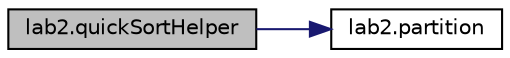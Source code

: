 digraph "lab2.quickSortHelper"
{
  edge [fontname="Helvetica",fontsize="10",labelfontname="Helvetica",labelfontsize="10"];
  node [fontname="Helvetica",fontsize="10",shape=record];
  rankdir="LR";
  Node1 [label="lab2.quickSortHelper",height=0.2,width=0.4,color="black", fillcolor="grey75", style="filled", fontcolor="black"];
  Node1 -> Node2 [color="midnightblue",fontsize="10",style="solid"];
  Node2 [label="lab2.partition",height=0.2,width=0.4,color="black", fillcolor="white", style="filled",URL="$namespacelab2.html#ac92a9ebd5c8b038233463d4d04860d54"];
}
